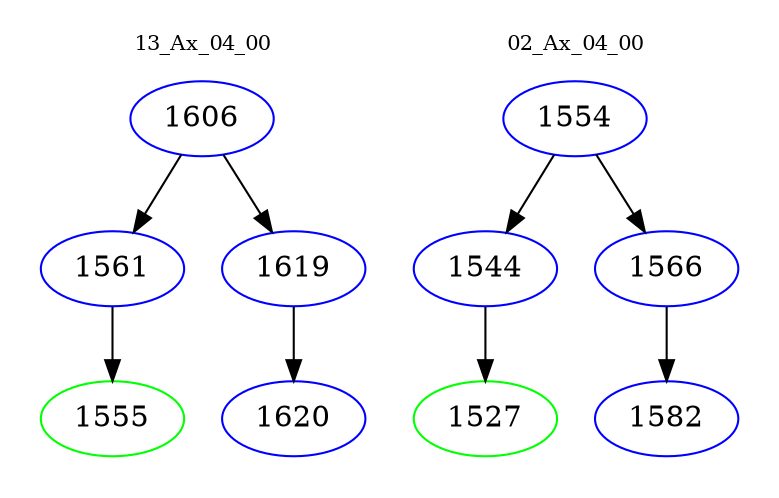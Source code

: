 digraph{
subgraph cluster_0 {
color = white
label = "13_Ax_04_00";
fontsize=10;
T0_1606 [label="1606", color="blue"]
T0_1606 -> T0_1561 [color="black"]
T0_1561 [label="1561", color="blue"]
T0_1561 -> T0_1555 [color="black"]
T0_1555 [label="1555", color="green"]
T0_1606 -> T0_1619 [color="black"]
T0_1619 [label="1619", color="blue"]
T0_1619 -> T0_1620 [color="black"]
T0_1620 [label="1620", color="blue"]
}
subgraph cluster_1 {
color = white
label = "02_Ax_04_00";
fontsize=10;
T1_1554 [label="1554", color="blue"]
T1_1554 -> T1_1544 [color="black"]
T1_1544 [label="1544", color="blue"]
T1_1544 -> T1_1527 [color="black"]
T1_1527 [label="1527", color="green"]
T1_1554 -> T1_1566 [color="black"]
T1_1566 [label="1566", color="blue"]
T1_1566 -> T1_1582 [color="black"]
T1_1582 [label="1582", color="blue"]
}
}
